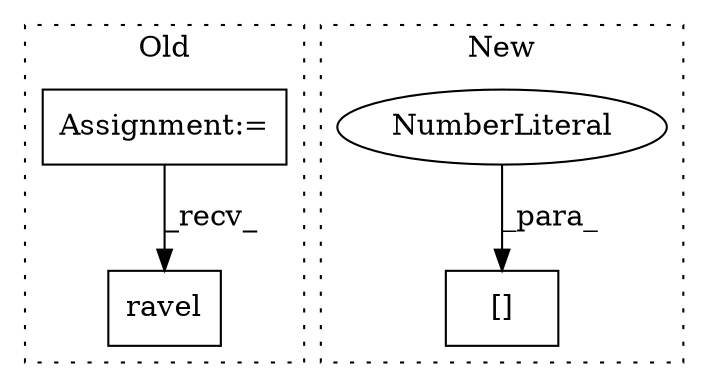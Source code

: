 digraph G {
subgraph cluster0 {
1 [label="ravel" a="32" s="2069" l="7" shape="box"];
4 [label="Assignment:=" a="7" s="820" l="1" shape="box"];
label = "Old";
style="dotted";
}
subgraph cluster1 {
2 [label="[]" a="2" s="1630,1691" l="60,1" shape="box"];
3 [label="NumberLiteral" a="34" s="1690" l="1" shape="ellipse"];
label = "New";
style="dotted";
}
3 -> 2 [label="_para_"];
4 -> 1 [label="_recv_"];
}